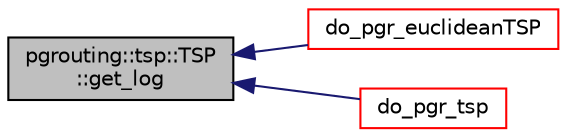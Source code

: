 digraph "pgrouting::tsp::TSP::get_log"
{
  edge [fontname="Helvetica",fontsize="10",labelfontname="Helvetica",labelfontsize="10"];
  node [fontname="Helvetica",fontsize="10",shape=record];
  rankdir="LR";
  Node40 [label="pgrouting::tsp::TSP\l::get_log",height=0.2,width=0.4,color="black", fillcolor="grey75", style="filled", fontcolor="black"];
  Node40 -> Node41 [dir="back",color="midnightblue",fontsize="10",style="solid",fontname="Helvetica"];
  Node41 [label="do_pgr_euclideanTSP",height=0.2,width=0.4,color="red", fillcolor="white", style="filled",URL="$euclideanTSP__driver_8h.html#af4e1f6c629941d5e714aedc3855e839e"];
  Node40 -> Node44 [dir="back",color="midnightblue",fontsize="10",style="solid",fontname="Helvetica"];
  Node44 [label="do_pgr_tsp",height=0.2,width=0.4,color="red", fillcolor="white", style="filled",URL="$TSP__driver_8h.html#af0938bea88cf9303e4085f0b6cb2ec29"];
}
